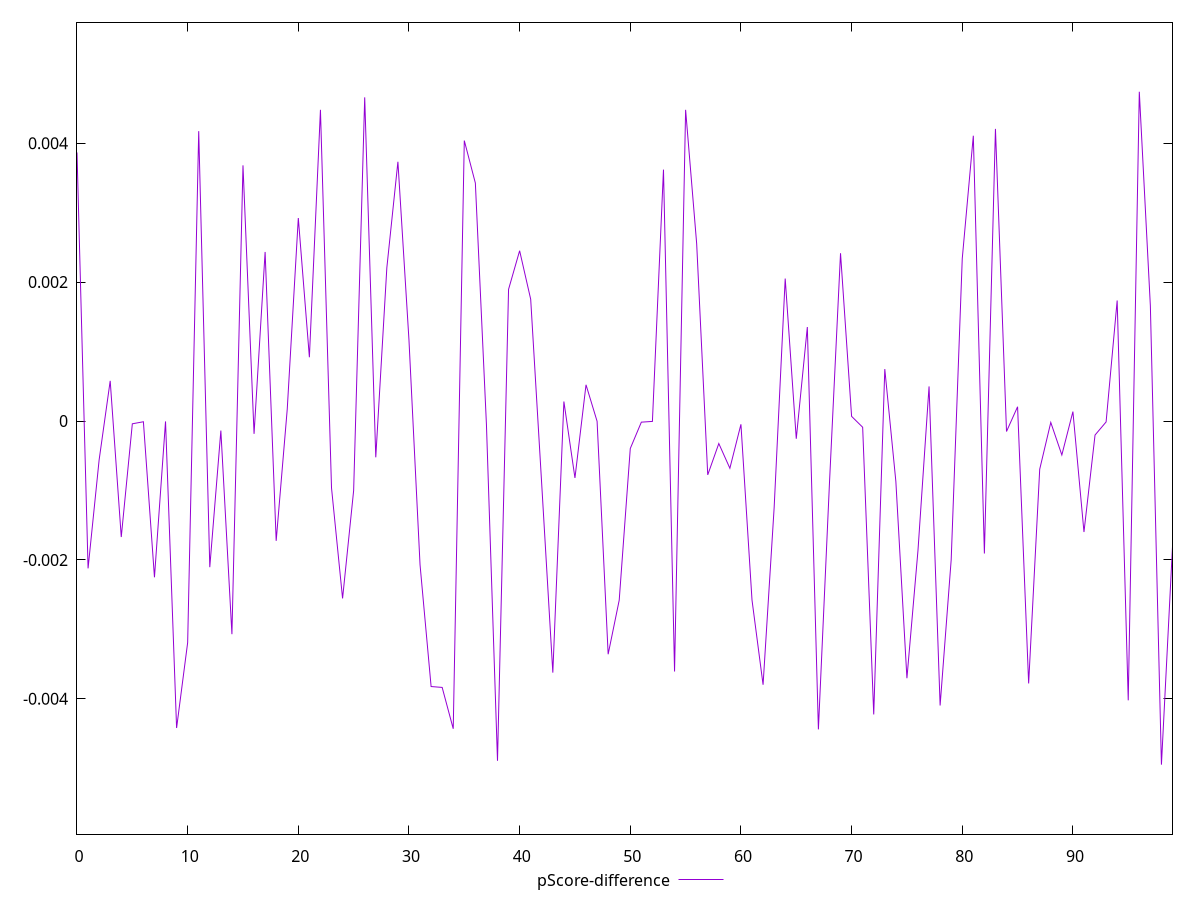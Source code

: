 reset

$pScoreDifference <<EOF
0 0.0038666426640284746
1 -0.0021217110822594476
2 -0.0005597609504222056
3 0.0005783549294272605
4 -0.0016706531203617425
5 -0.000040000845918930494
6 -0.000010687854071322889
7 -0.002250398172139789
8 -0.000005691316989242523
9 -0.004420212045662009
10 -0.0031903414363009253
11 0.0041742445273869055
12 -0.0021044174617057543
13 -0.00013793782773363628
14 -0.0030691077859053006
15 0.0036816230674673323
16 -0.00018490497190826183
17 0.0024339724523168016
18 -0.001725590410794342
19 0.00017139745809546802
20 0.002923163238857107
21 0.0009179478950065434
22 0.004480860197322856
23 -0.000963348038096834
24 -0.002554603739175043
25 -0.0010010349548472686
26 0.004660887594568841
27 -0.000522770376867765
28 0.0022063637407782055
29 0.0037331216130223055
30 0.0011654187161049823
31 -0.002068936613326744
32 -0.003823323400315215
33 -0.0038360430726137595
34 -0.004431275898061915
35 0.004038171802754786
36 0.0034264369961861663
37 -0.00004753189548978298
38 -0.004892391357449982
39 0.001895931532963746
40 0.0024519953997027555
41 0.001753101579623495
42 -0.0009204931152264617
43 -0.0036228826685338333
44 0.00028073705715370156
45 -0.0008195938945769754
46 0.000521520228431549
47 -0.000004014147833131254
48 -0.0033582770207665202
49 -0.0025797167719459058
50 -0.00039577710604943306
51 -0.000016439056920392048
52 -0.000005691316989242523
53 0.0036195971132285676
54 -0.0036074568111871264
55 0.004480860197322856
56 0.0025512866564747494
57 -0.0007755043560765396
58 -0.00032423601289858703
59 -0.0006803878944375841
60 -0.00004745962130719983
61 -0.002577299200279104
62 -0.0037976016111433974
63 -0.0012493135339501915
64 0.0020510659243081486
65 -0.0002554302835851008
66 0.0013532326016941765
67 -0.0044403253870307635
68 -0.0008948144956171158
69 0.002415779522349948
70 0.00006723194220170647
71 -0.00008984732059547085
72 -0.004225297433636532
73 0.0007478784651513415
74 -0.0008704675338533363
75 -0.0037033919563571605
76 -0.001862315014071969
77 0.0004981225464877337
78 -0.00409622044612068
79 -0.001998251505419324
80 0.002337679729510933
81 0.004108018300576166
82 -0.0019077398300529902
83 0.004206482892302743
84 -0.0001509671089463538
85 0.00020540941201474539
86 -0.0037786872736377264
87 -0.0006940352853044285
88 -0.00002014556326246364
89 -0.0004889288915208567
90 0.00013559210216873563
91 -0.001598607264365004
92 -0.00020197917241782104
93 -0.000013310289667334274
94 0.001735401258373237
95 -0.004021851500993101
96 0.004741309951109773
97 0.0016575675366049536
98 -0.004948582719496386
99 -0.0018079593790051307
EOF

set key outside below
set xrange [0:99]
set yrange [-0.005948582719496386:0.005741309951109773]
set trange [-0.005948582719496386:0.005741309951109773]
set terminal svg size 640, 500 enhanced background rgb 'white'
set output "report_00013_2021-02-09T12-04-24.940Z/total-blocking-time/samples/pages+cached+noadtech+nomedia+nocss/pScore-difference/values.svg"

plot $pScoreDifference title "pScore-difference" with line

reset
